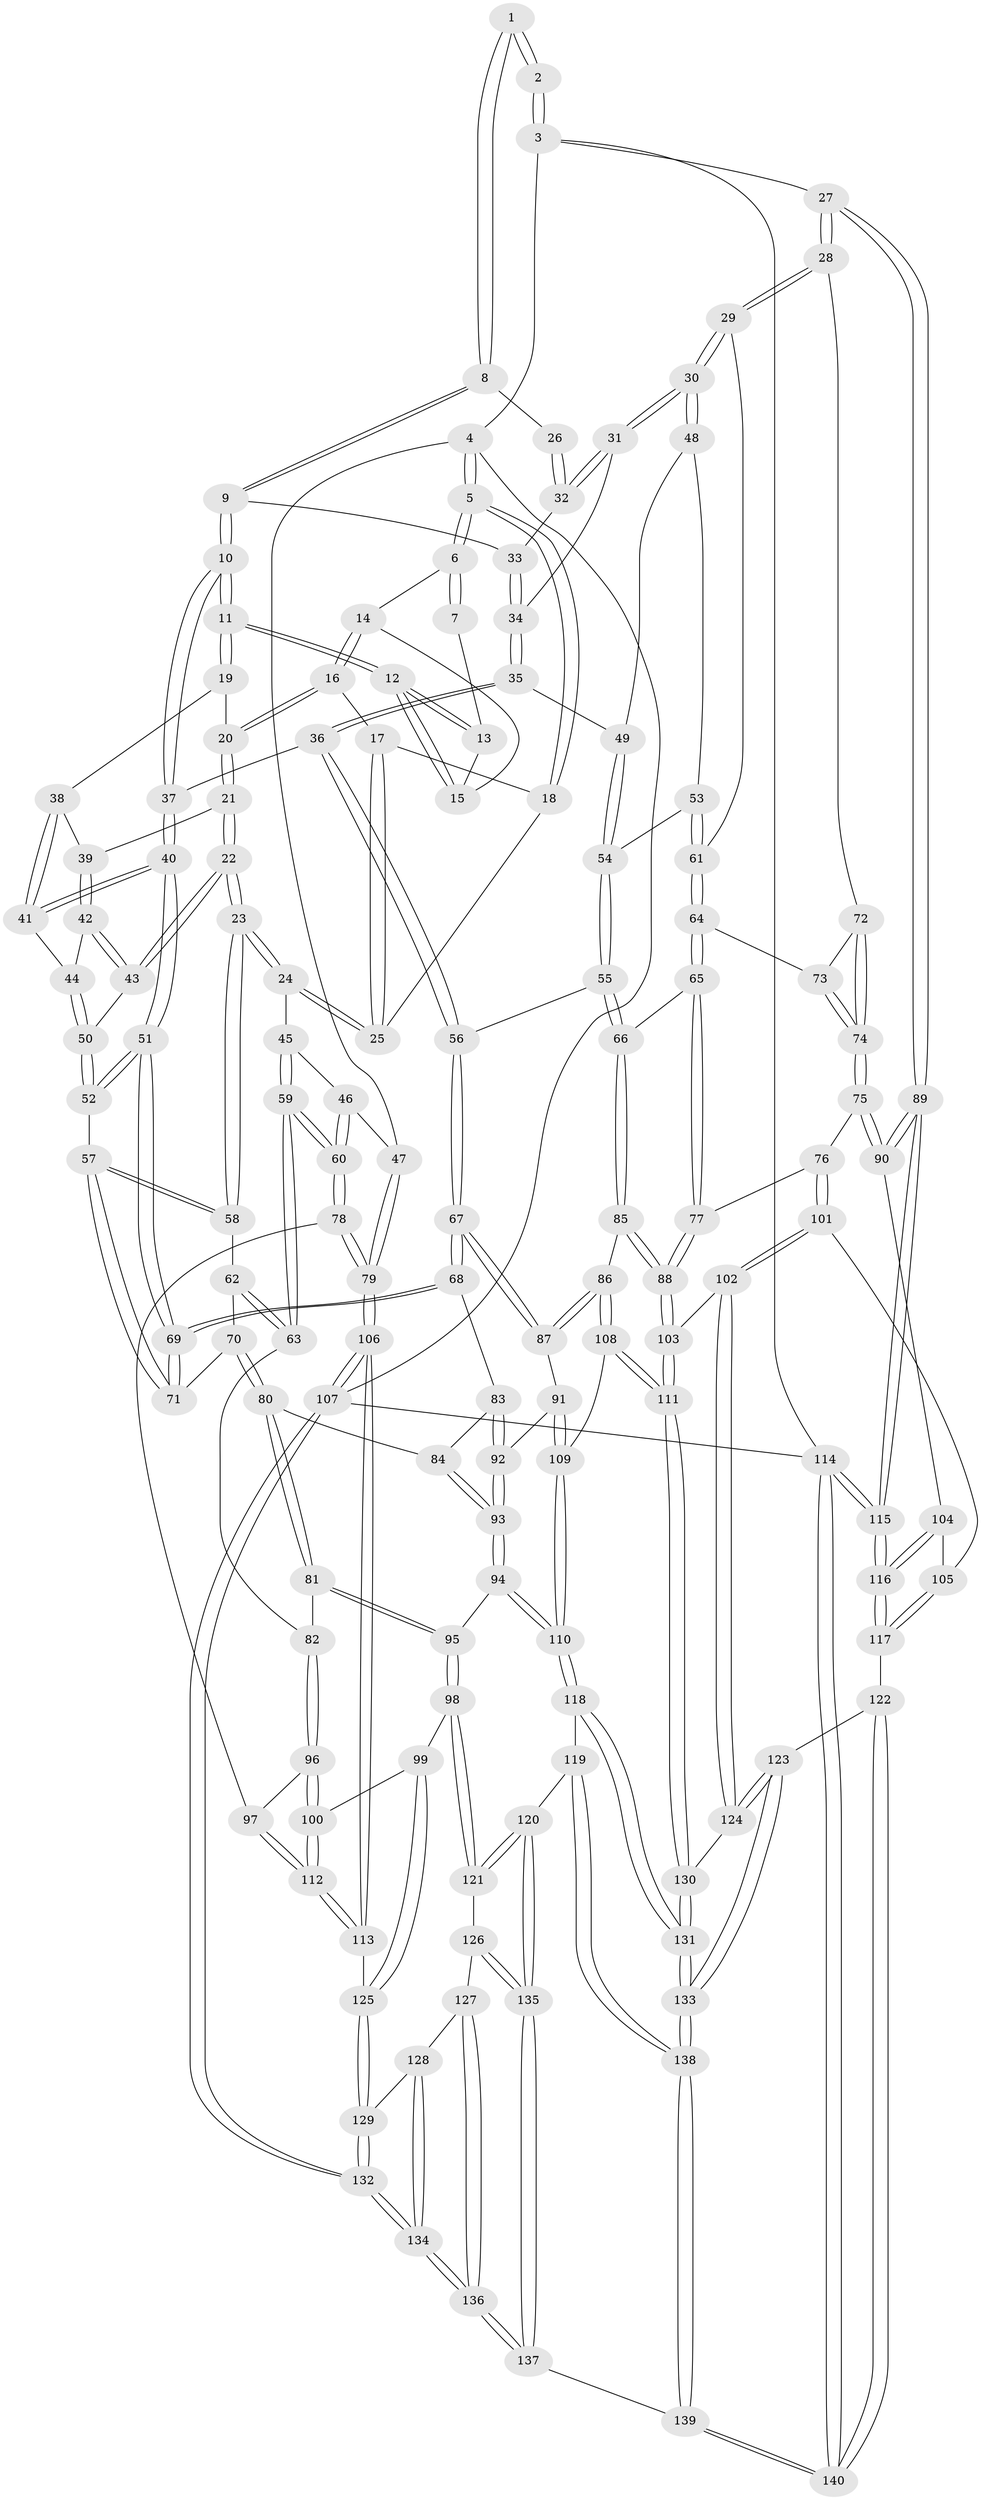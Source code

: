 // Generated by graph-tools (version 1.1) at 2025/27/03/15/25 16:27:57]
// undirected, 140 vertices, 347 edges
graph export_dot {
graph [start="1"]
  node [color=gray90,style=filled];
  1 [pos="+0.6278313662390874+0"];
  2 [pos="+1+0"];
  3 [pos="+1+0"];
  4 [pos="+0+0"];
  5 [pos="+0+0"];
  6 [pos="+0.389418762711322+0"];
  7 [pos="+0.5855339628441136+0"];
  8 [pos="+0.6656089453922175+0.08765791115444314"];
  9 [pos="+0.6533386837936489+0.10937806687229368"];
  10 [pos="+0.6062207782004156+0.13470160723476704"];
  11 [pos="+0.6051129678885586+0.13454951945098326"];
  12 [pos="+0.5965976417905724+0.12245322618378551"];
  13 [pos="+0.5720589829554491+0"];
  14 [pos="+0.3925755328636188+0"];
  15 [pos="+0.5464286006087997+0.06294661504629774"];
  16 [pos="+0.36992589263814757+0.04287101425237282"];
  17 [pos="+0.2634431258730779+0.08231664092774742"];
  18 [pos="+0+0"];
  19 [pos="+0.5450146487225334+0.1548864808588078"];
  20 [pos="+0.37428612775959036+0.056945295540242365"];
  21 [pos="+0.36884678280945987+0.1593602227027052"];
  22 [pos="+0.19571426455849994+0.26299524667357105"];
  23 [pos="+0.18620887975048916+0.26401091591455156"];
  24 [pos="+0.17846090404325277+0.2595582390381174"];
  25 [pos="+0.17170186572683024+0.17652073628314116"];
  26 [pos="+0.9054709117990446+0.004687401563992164"];
  27 [pos="+1+0.38213944763923147"];
  28 [pos="+1+0.3706814555139735"];
  29 [pos="+1+0.34511847679432933"];
  30 [pos="+0.997434688555522+0.32615692064583635"];
  31 [pos="+0.895820882782293+0.21165965426111158"];
  32 [pos="+0.8881837928223475+0.10396118911455449"];
  33 [pos="+0.7272160889752968+0.16482862497706832"];
  34 [pos="+0.7668023586837577+0.2544866832697341"];
  35 [pos="+0.7348253854793165+0.30240623853544873"];
  36 [pos="+0.7079574161569183+0.3154267802640286"];
  37 [pos="+0.6391925711240445+0.2998625199173178"];
  38 [pos="+0.5411779280786879+0.15928442248926267"];
  39 [pos="+0.37227262012949314+0.16399038416191944"];
  40 [pos="+0.541538050831456+0.35906181145418037"];
  41 [pos="+0.46910115056996254+0.255268140116359"];
  42 [pos="+0.40273726153088735+0.21216033292220882"];
  43 [pos="+0.3177517619156252+0.29929968651424976"];
  44 [pos="+0.4561419702701254+0.25291089249308457"];
  45 [pos="+0.12264390021242458+0.27678448729919664"];
  46 [pos="+0.07588411368891082+0.27661999800469467"];
  47 [pos="+0+0.18526903189859248"];
  48 [pos="+0.843223629637063+0.346608514260778"];
  49 [pos="+0.7771072575615829+0.3300328521376735"];
  50 [pos="+0.36422999989970184+0.33839910027356496"];
  51 [pos="+0.5404985123204802+0.36255460130950745"];
  52 [pos="+0.3688641570215714+0.3601006528134283"];
  53 [pos="+0.8232092108660342+0.3930039113037362"];
  54 [pos="+0.7994287343926183+0.39227927133990925"];
  55 [pos="+0.74583318260969+0.4835704371304959"];
  56 [pos="+0.7210435311884827+0.4668966474431561"];
  57 [pos="+0.3597474321139311+0.3969845578618008"];
  58 [pos="+0.2029750404189047+0.3252864663498654"];
  59 [pos="+0.062031939229533775+0.540263650055873"];
  60 [pos="+0+0.5609085441659579"];
  61 [pos="+0.8623221219024746+0.44563721391942446"];
  62 [pos="+0.2103657949986071+0.37169026112048403"];
  63 [pos="+0.12886335361569157+0.5444218443798012"];
  64 [pos="+0.831977747350419+0.48038796644968373"];
  65 [pos="+0.7812406411289147+0.49490363836797735"];
  66 [pos="+0.7469818538435891+0.4847478326410698"];
  67 [pos="+0.5543772246366453+0.4874449168305211"];
  68 [pos="+0.5494895150096433+0.48308809828917887"];
  69 [pos="+0.5360529448590022+0.4558120228962212"];
  70 [pos="+0.3306056538529776+0.4727567899823758"];
  71 [pos="+0.35629364500602295+0.4484379437119463"];
  72 [pos="+0.9334899132105514+0.518766280033445"];
  73 [pos="+0.855729584745006+0.5004485494536656"];
  74 [pos="+0.9034715220775389+0.606821870647874"];
  75 [pos="+0.9033944879490503+0.6102963038035232"];
  76 [pos="+0.8564334453647274+0.6234933685551596"];
  77 [pos="+0.8240041262014408+0.6134384980598702"];
  78 [pos="+0+0.5638773343688448"];
  79 [pos="+0+0.5748694965388085"];
  80 [pos="+0.3250097471790835+0.4903221795843969"];
  81 [pos="+0.199033655616033+0.5643836679231958"];
  82 [pos="+0.15760751362126543+0.5592447165237543"];
  83 [pos="+0.49394899248296514+0.5224759006684087"];
  84 [pos="+0.3876816839629842+0.5811210310215589"];
  85 [pos="+0.6807723732418071+0.6575803088597932"];
  86 [pos="+0.6113143969332947+0.6377713777658327"];
  87 [pos="+0.5860070918814405+0.6210527104458428"];
  88 [pos="+0.7021732968248151+0.6771582792662426"];
  89 [pos="+1+0.6232717310730174"];
  90 [pos="+0.9633701191884635+0.6389759654175843"];
  91 [pos="+0.5351450238503624+0.6495258346559908"];
  92 [pos="+0.4432503863402114+0.6725669250335637"];
  93 [pos="+0.38721348164677405+0.6925095531039116"];
  94 [pos="+0.3782203609835776+0.7055807948003499"];
  95 [pos="+0.3285582461658036+0.7157142380515027"];
  96 [pos="+0.16081709343318745+0.7050168073247279"];
  97 [pos="+0.08374931863339684+0.7217067434481791"];
  98 [pos="+0.2766448139997098+0.7674754496772966"];
  99 [pos="+0.2523086664731963+0.7687171057246167"];
  100 [pos="+0.1932790622348161+0.7434619598126053"];
  101 [pos="+0.8467806433923204+0.7622769429919791"];
  102 [pos="+0.8137999555637311+0.7837070050553052"];
  103 [pos="+0.7047991519576228+0.6854856218672253"];
  104 [pos="+0.907427163060508+0.7481808488467316"];
  105 [pos="+0.8924524157470095+0.7574628282990173"];
  106 [pos="+0+1"];
  107 [pos="+0+1"];
  108 [pos="+0.563034796057509+0.8075823335884961"];
  109 [pos="+0.5284092072608959+0.8085507096746888"];
  110 [pos="+0.4704893491081202+0.8247941328790779"];
  111 [pos="+0.6307144931999898+0.8344055258240394"];
  112 [pos="+0.0856254371169135+0.7999052464360825"];
  113 [pos="+0.059714907887629766+0.861231371425638"];
  114 [pos="+1+1"];
  115 [pos="+1+0.8156795801388793"];
  116 [pos="+1+0.8165495308838738"];
  117 [pos="+0.9901629378428443+0.8860126507042447"];
  118 [pos="+0.4511060339220819+0.9003314388880083"];
  119 [pos="+0.44624986839397657+0.90674993002993"];
  120 [pos="+0.44018893821723665+0.9129104656957097"];
  121 [pos="+0.2944368047478984+0.8861971462635527"];
  122 [pos="+0.8673291058392905+0.9560948193692503"];
  123 [pos="+0.8074735146133879+0.8812167301470814"];
  124 [pos="+0.7998609195948764+0.8654630730373247"];
  125 [pos="+0.13182677093945933+0.8761547951338301"];
  126 [pos="+0.27052071453921916+0.9190898961583971"];
  127 [pos="+0.2636024181599676+0.9248121847666907"];
  128 [pos="+0.19578875987560754+0.9238028490302506"];
  129 [pos="+0.17883086625989641+0.9206070614093474"];
  130 [pos="+0.6428764698993236+0.854124462599263"];
  131 [pos="+0.6193425546306294+0.9502630671143283"];
  132 [pos="+0+1"];
  133 [pos="+0.6332777939509153+1"];
  134 [pos="+0.23200964276192756+1"];
  135 [pos="+0.41490480177270916+1"];
  136 [pos="+0.2694144827374156+1"];
  137 [pos="+0.4115930341876711+1"];
  138 [pos="+0.6341052778966044+1"];
  139 [pos="+0.6516398391957258+1"];
  140 [pos="+0.8360912184492273+1"];
  1 -- 2;
  1 -- 2;
  1 -- 8;
  1 -- 8;
  2 -- 3;
  2 -- 3;
  3 -- 4;
  3 -- 27;
  3 -- 114;
  4 -- 5;
  4 -- 5;
  4 -- 47;
  4 -- 107;
  5 -- 6;
  5 -- 6;
  5 -- 18;
  5 -- 18;
  6 -- 7;
  6 -- 7;
  6 -- 14;
  7 -- 13;
  8 -- 9;
  8 -- 9;
  8 -- 26;
  9 -- 10;
  9 -- 10;
  9 -- 33;
  10 -- 11;
  10 -- 11;
  10 -- 37;
  10 -- 37;
  11 -- 12;
  11 -- 12;
  11 -- 19;
  11 -- 19;
  12 -- 13;
  12 -- 13;
  12 -- 15;
  12 -- 15;
  13 -- 15;
  14 -- 15;
  14 -- 16;
  14 -- 16;
  16 -- 17;
  16 -- 20;
  16 -- 20;
  17 -- 18;
  17 -- 25;
  17 -- 25;
  18 -- 25;
  19 -- 20;
  19 -- 38;
  20 -- 21;
  20 -- 21;
  21 -- 22;
  21 -- 22;
  21 -- 39;
  22 -- 23;
  22 -- 23;
  22 -- 43;
  22 -- 43;
  23 -- 24;
  23 -- 24;
  23 -- 58;
  23 -- 58;
  24 -- 25;
  24 -- 25;
  24 -- 45;
  26 -- 32;
  26 -- 32;
  27 -- 28;
  27 -- 28;
  27 -- 89;
  27 -- 89;
  28 -- 29;
  28 -- 29;
  28 -- 72;
  29 -- 30;
  29 -- 30;
  29 -- 61;
  30 -- 31;
  30 -- 31;
  30 -- 48;
  30 -- 48;
  31 -- 32;
  31 -- 32;
  31 -- 34;
  32 -- 33;
  33 -- 34;
  33 -- 34;
  34 -- 35;
  34 -- 35;
  35 -- 36;
  35 -- 36;
  35 -- 49;
  36 -- 37;
  36 -- 56;
  36 -- 56;
  37 -- 40;
  37 -- 40;
  38 -- 39;
  38 -- 41;
  38 -- 41;
  39 -- 42;
  39 -- 42;
  40 -- 41;
  40 -- 41;
  40 -- 51;
  40 -- 51;
  41 -- 44;
  42 -- 43;
  42 -- 43;
  42 -- 44;
  43 -- 50;
  44 -- 50;
  44 -- 50;
  45 -- 46;
  45 -- 59;
  45 -- 59;
  46 -- 47;
  46 -- 60;
  46 -- 60;
  47 -- 79;
  47 -- 79;
  48 -- 49;
  48 -- 53;
  49 -- 54;
  49 -- 54;
  50 -- 52;
  50 -- 52;
  51 -- 52;
  51 -- 52;
  51 -- 69;
  51 -- 69;
  52 -- 57;
  53 -- 54;
  53 -- 61;
  53 -- 61;
  54 -- 55;
  54 -- 55;
  55 -- 56;
  55 -- 66;
  55 -- 66;
  56 -- 67;
  56 -- 67;
  57 -- 58;
  57 -- 58;
  57 -- 71;
  57 -- 71;
  58 -- 62;
  59 -- 60;
  59 -- 60;
  59 -- 63;
  59 -- 63;
  60 -- 78;
  60 -- 78;
  61 -- 64;
  61 -- 64;
  62 -- 63;
  62 -- 63;
  62 -- 70;
  63 -- 82;
  64 -- 65;
  64 -- 65;
  64 -- 73;
  65 -- 66;
  65 -- 77;
  65 -- 77;
  66 -- 85;
  66 -- 85;
  67 -- 68;
  67 -- 68;
  67 -- 87;
  67 -- 87;
  68 -- 69;
  68 -- 69;
  68 -- 83;
  69 -- 71;
  69 -- 71;
  70 -- 71;
  70 -- 80;
  70 -- 80;
  72 -- 73;
  72 -- 74;
  72 -- 74;
  73 -- 74;
  73 -- 74;
  74 -- 75;
  74 -- 75;
  75 -- 76;
  75 -- 90;
  75 -- 90;
  76 -- 77;
  76 -- 101;
  76 -- 101;
  77 -- 88;
  77 -- 88;
  78 -- 79;
  78 -- 79;
  78 -- 97;
  79 -- 106;
  79 -- 106;
  80 -- 81;
  80 -- 81;
  80 -- 84;
  81 -- 82;
  81 -- 95;
  81 -- 95;
  82 -- 96;
  82 -- 96;
  83 -- 84;
  83 -- 92;
  83 -- 92;
  84 -- 93;
  84 -- 93;
  85 -- 86;
  85 -- 88;
  85 -- 88;
  86 -- 87;
  86 -- 87;
  86 -- 108;
  86 -- 108;
  87 -- 91;
  88 -- 103;
  88 -- 103;
  89 -- 90;
  89 -- 90;
  89 -- 115;
  89 -- 115;
  90 -- 104;
  91 -- 92;
  91 -- 109;
  91 -- 109;
  92 -- 93;
  92 -- 93;
  93 -- 94;
  93 -- 94;
  94 -- 95;
  94 -- 110;
  94 -- 110;
  95 -- 98;
  95 -- 98;
  96 -- 97;
  96 -- 100;
  96 -- 100;
  97 -- 112;
  97 -- 112;
  98 -- 99;
  98 -- 121;
  98 -- 121;
  99 -- 100;
  99 -- 125;
  99 -- 125;
  100 -- 112;
  100 -- 112;
  101 -- 102;
  101 -- 102;
  101 -- 105;
  102 -- 103;
  102 -- 124;
  102 -- 124;
  103 -- 111;
  103 -- 111;
  104 -- 105;
  104 -- 116;
  104 -- 116;
  105 -- 117;
  105 -- 117;
  106 -- 107;
  106 -- 107;
  106 -- 113;
  106 -- 113;
  107 -- 132;
  107 -- 132;
  107 -- 114;
  108 -- 109;
  108 -- 111;
  108 -- 111;
  109 -- 110;
  109 -- 110;
  110 -- 118;
  110 -- 118;
  111 -- 130;
  111 -- 130;
  112 -- 113;
  112 -- 113;
  113 -- 125;
  114 -- 115;
  114 -- 115;
  114 -- 140;
  114 -- 140;
  115 -- 116;
  115 -- 116;
  116 -- 117;
  116 -- 117;
  117 -- 122;
  118 -- 119;
  118 -- 131;
  118 -- 131;
  119 -- 120;
  119 -- 138;
  119 -- 138;
  120 -- 121;
  120 -- 121;
  120 -- 135;
  120 -- 135;
  121 -- 126;
  122 -- 123;
  122 -- 140;
  122 -- 140;
  123 -- 124;
  123 -- 124;
  123 -- 133;
  123 -- 133;
  124 -- 130;
  125 -- 129;
  125 -- 129;
  126 -- 127;
  126 -- 135;
  126 -- 135;
  127 -- 128;
  127 -- 136;
  127 -- 136;
  128 -- 129;
  128 -- 134;
  128 -- 134;
  129 -- 132;
  129 -- 132;
  130 -- 131;
  130 -- 131;
  131 -- 133;
  131 -- 133;
  132 -- 134;
  132 -- 134;
  133 -- 138;
  133 -- 138;
  134 -- 136;
  134 -- 136;
  135 -- 137;
  135 -- 137;
  136 -- 137;
  136 -- 137;
  137 -- 139;
  138 -- 139;
  138 -- 139;
  139 -- 140;
  139 -- 140;
}
